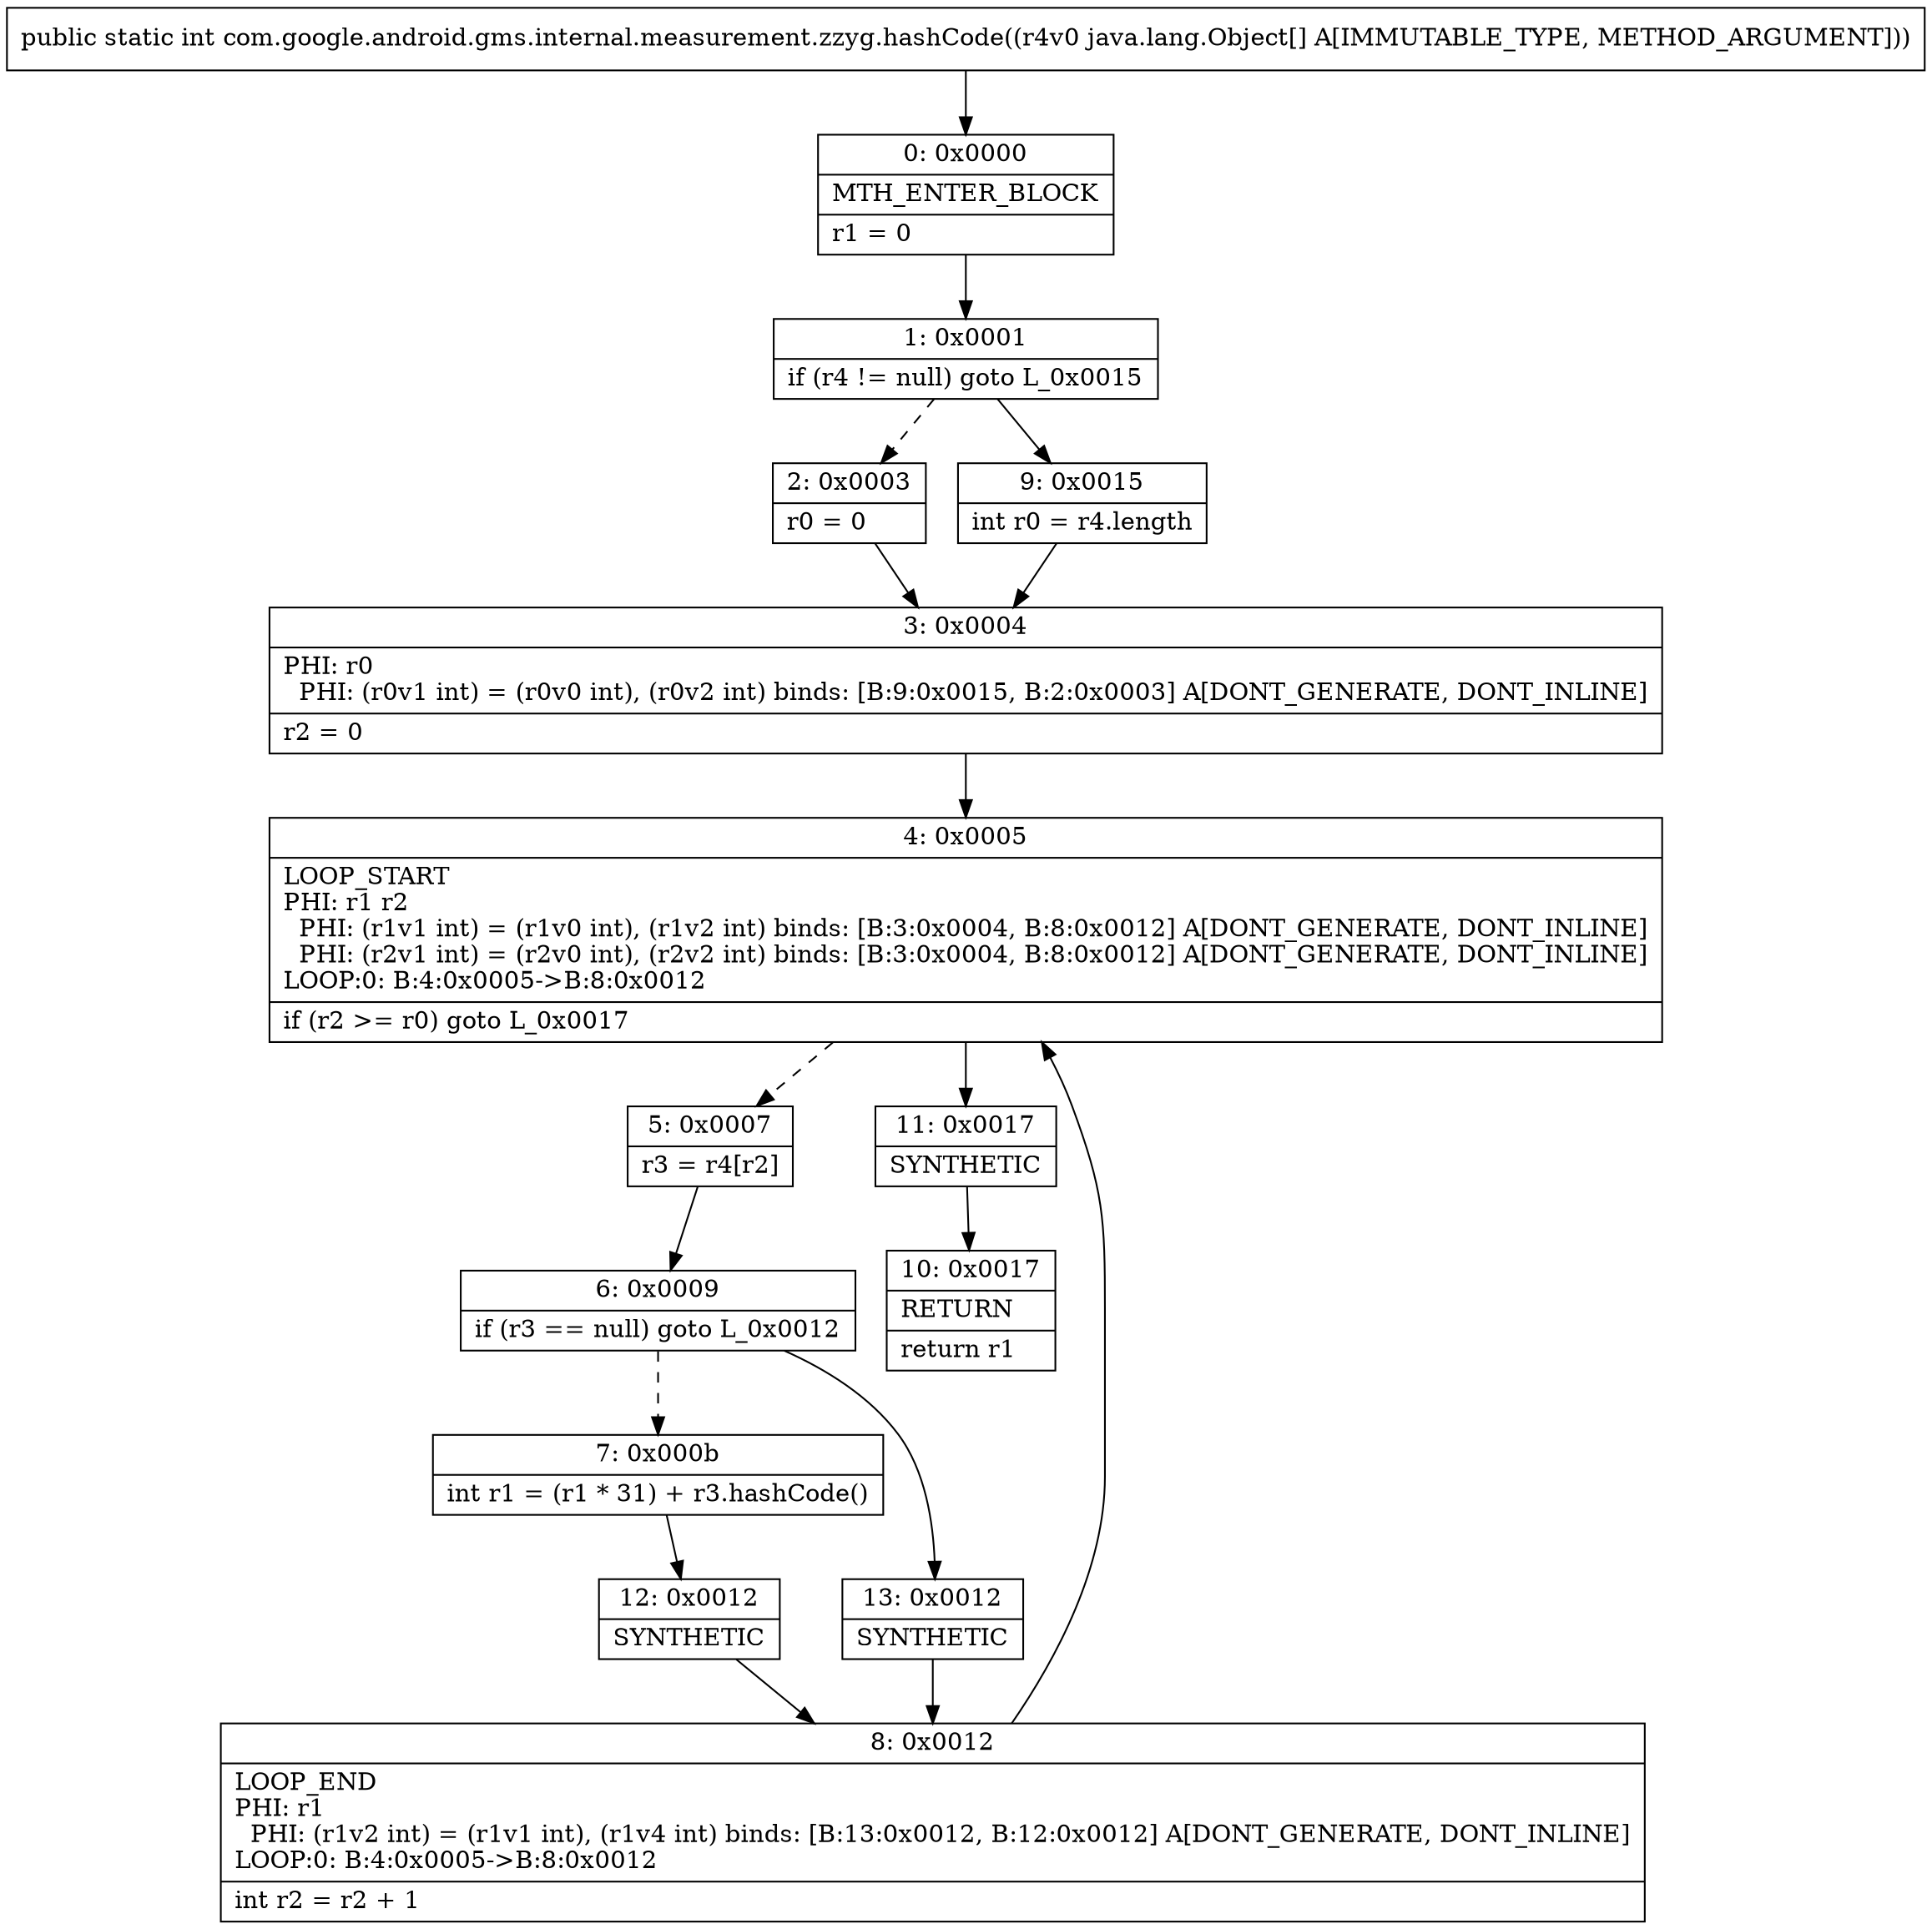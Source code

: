 digraph "CFG forcom.google.android.gms.internal.measurement.zzyg.hashCode([Ljava\/lang\/Object;)I" {
Node_0 [shape=record,label="{0\:\ 0x0000|MTH_ENTER_BLOCK\l|r1 = 0\l}"];
Node_1 [shape=record,label="{1\:\ 0x0001|if (r4 != null) goto L_0x0015\l}"];
Node_2 [shape=record,label="{2\:\ 0x0003|r0 = 0\l}"];
Node_3 [shape=record,label="{3\:\ 0x0004|PHI: r0 \l  PHI: (r0v1 int) = (r0v0 int), (r0v2 int) binds: [B:9:0x0015, B:2:0x0003] A[DONT_GENERATE, DONT_INLINE]\l|r2 = 0\l}"];
Node_4 [shape=record,label="{4\:\ 0x0005|LOOP_START\lPHI: r1 r2 \l  PHI: (r1v1 int) = (r1v0 int), (r1v2 int) binds: [B:3:0x0004, B:8:0x0012] A[DONT_GENERATE, DONT_INLINE]\l  PHI: (r2v1 int) = (r2v0 int), (r2v2 int) binds: [B:3:0x0004, B:8:0x0012] A[DONT_GENERATE, DONT_INLINE]\lLOOP:0: B:4:0x0005\-\>B:8:0x0012\l|if (r2 \>= r0) goto L_0x0017\l}"];
Node_5 [shape=record,label="{5\:\ 0x0007|r3 = r4[r2]\l}"];
Node_6 [shape=record,label="{6\:\ 0x0009|if (r3 == null) goto L_0x0012\l}"];
Node_7 [shape=record,label="{7\:\ 0x000b|int r1 = (r1 * 31) + r3.hashCode()\l}"];
Node_8 [shape=record,label="{8\:\ 0x0012|LOOP_END\lPHI: r1 \l  PHI: (r1v2 int) = (r1v1 int), (r1v4 int) binds: [B:13:0x0012, B:12:0x0012] A[DONT_GENERATE, DONT_INLINE]\lLOOP:0: B:4:0x0005\-\>B:8:0x0012\l|int r2 = r2 + 1\l}"];
Node_9 [shape=record,label="{9\:\ 0x0015|int r0 = r4.length\l}"];
Node_10 [shape=record,label="{10\:\ 0x0017|RETURN\l|return r1\l}"];
Node_11 [shape=record,label="{11\:\ 0x0017|SYNTHETIC\l}"];
Node_12 [shape=record,label="{12\:\ 0x0012|SYNTHETIC\l}"];
Node_13 [shape=record,label="{13\:\ 0x0012|SYNTHETIC\l}"];
MethodNode[shape=record,label="{public static int com.google.android.gms.internal.measurement.zzyg.hashCode((r4v0 java.lang.Object[] A[IMMUTABLE_TYPE, METHOD_ARGUMENT])) }"];
MethodNode -> Node_0;
Node_0 -> Node_1;
Node_1 -> Node_2[style=dashed];
Node_1 -> Node_9;
Node_2 -> Node_3;
Node_3 -> Node_4;
Node_4 -> Node_5[style=dashed];
Node_4 -> Node_11;
Node_5 -> Node_6;
Node_6 -> Node_7[style=dashed];
Node_6 -> Node_13;
Node_7 -> Node_12;
Node_8 -> Node_4;
Node_9 -> Node_3;
Node_11 -> Node_10;
Node_12 -> Node_8;
Node_13 -> Node_8;
}

